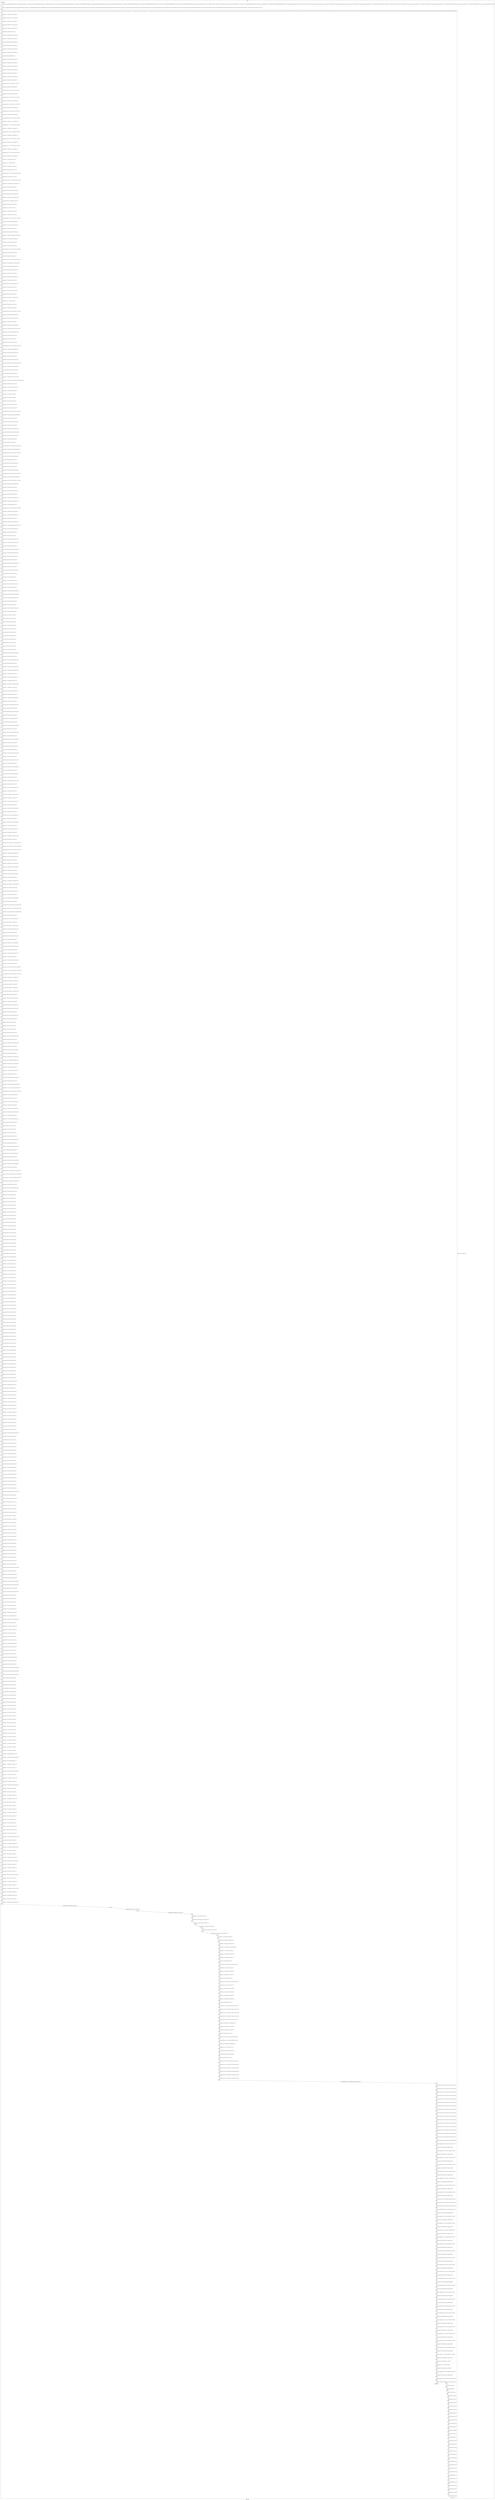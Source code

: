 digraph G {
label="Btor2XCFA";
subgraph cluster_0 {
label="main";
main_init[];
l1[];
l3[];
l4[];
l5[];
l6[];
l7[];
l8[];
l9[];
l10[];
l11[];
l12[];
l13[];
l14[];
l15[];
l16[];
l17[];
l18[];
l19[];
l20[];
l21[];
l22[];
l23[];
l24[];
l25[];
l26[];
l27[];
l28[];
l29[];
l30[];
l31[];
l32[];
l33[];
l34[];
l35[];
l36[];
l37[];
l38[];
l39[];
l40[];
l41[];
l42[];
l43[];
l44[];
l45[];
l46[];
l47[];
l48[];
l49[];
l50[];
l51[];
l52[];
l53[];
l54[];
l55[];
l56[];
l57[];
l58[];
l59[];
l60[];
l61[];
l62[];
l63[];
l64[];
l65[];
l66[];
l67[];
l68[];
l69[];
l70[];
l71[];
l72[];
l73[];
l74[];
l75[];
l76[];
l77[];
l78[];
l79[];
l80[];
l81[];
l82[];
l83[];
l84[];
l85[];
l86[];
l87[];
l88[];
l89[];
l90[];
l91[];
l92[];
l93[];
l94[];
l95[];
l96[];
l97[];
l98[];
l99[];
l100[];
l101[];
l102[];
l103[];
l104[];
l105[];
l106[];
l107[];
l108[];
l109[];
l110[];
l111[];
l112[];
l113[];
l114[];
l115[];
l116[];
l117[];
l118[];
l119[];
l120[];
l121[];
l122[];
l123[];
l124[];
l125[];
l126[];
l127[];
l128[];
l129[];
l130[];
l131[];
l132[];
l133[];
l134[];
l135[];
l136[];
l137[];
l138[];
l139[];
l140[];
l141[];
l142[];
l143[];
l144[];
l145[];
l146[];
l147[];
l148[];
l149[];
l150[];
l151[];
l152[];
l153[];
l154[];
l155[];
l156[];
l157[];
l158[];
l159[];
l160[];
l161[];
l162[];
l163[];
l164[];
l165[];
l166[];
l167[];
l168[];
l169[];
l170[];
l171[];
l172[];
l173[];
l174[];
l175[];
l176[];
l177[];
l178[];
l179[];
l180[];
l181[];
l182[];
l183[];
l184[];
l185[];
l186[];
l187[];
l188[];
l189[];
l190[];
l191[];
l192[];
l193[];
l194[];
l195[];
l196[];
l197[];
l198[];
l199[];
l200[];
l201[];
l202[];
l203[];
l204[];
l205[];
l206[];
l207[];
l208[];
l209[];
l210[];
l211[];
l212[];
l213[];
l214[];
l215[];
l216[];
l217[];
l218[];
l219[];
l220[];
l221[];
l222[];
l223[];
l224[];
l225[];
l226[];
l227[];
l228[];
l229[];
l230[];
l231[];
l232[];
l233[];
l234[];
l235[];
l236[];
l237[];
l238[];
l239[];
l240[];
l241[];
l242[];
l243[];
l244[];
l245[];
l246[];
l247[];
l248[];
l249[];
l250[];
l251[];
l252[];
l253[];
l254[];
l255[];
l256[];
l257[];
l258[];
l259[];
l260[];
l261[];
l262[];
l263[];
l264[];
l265[];
l266[];
l267[];
l268[];
l269[];
l270[];
l271[];
l272[];
l273[];
l274[];
l275[];
l276[];
l277[];
l278[];
l279[];
l280[];
l281[];
l282[];
l283[];
l284[];
l285[];
l286[];
l287[];
l288[];
l289[];
l290[];
l291[];
l292[];
l293[];
l294[];
l295[];
l296[];
l297[];
l298[];
l299[];
l300[];
l301[];
l302[];
l303[];
l304[];
l305[];
l306[];
l307[];
l308[];
l309[];
l310[];
l311[];
l312[];
l313[];
l314[];
l315[];
l316[];
l317[];
l318[];
l319[];
l320[];
l321[];
l322[];
l323[];
l324[];
l325[];
l326[];
l327[];
l328[];
l329[];
l330[];
l331[];
l332[];
l333[];
l334[];
l335[];
l336[];
l337[];
l338[];
l339[];
l340[];
l341[];
l342[];
l343[];
l344[];
l345[];
l346[];
l347[];
l348[];
l349[];
l350[];
l351[];
l352[];
l353[];
l354[];
l355[];
l356[];
l357[];
l358[];
l359[];
l360[];
l361[];
l362[];
l363[];
l364[];
l365[];
l366[];
l367[];
l368[];
l369[];
l370[];
l371[];
l372[];
l373[];
l374[];
l375[];
l376[];
l377[];
l378[];
l379[];
l380[];
l381[];
l382[];
l383[];
l384[];
l385[];
l386[];
l387[];
l388[];
l389[];
l390[];
l391[];
l392[];
l393[];
l394[];
l395[];
l396[];
l397[];
l398[];
l399[];
l400[];
l401[];
l402[];
l403[];
l404[];
l405[];
l406[];
l407[];
l408[];
l409[];
l410[];
l411[];
l412[];
l413[];
l414[];
l415[];
l416[];
l417[];
l418[];
l419[];
l420[];
l421[];
l422[];
l423[];
l424[];
l425[];
l426[];
l427[];
l428[];
l429[];
l430[];
l431[];
l432[];
l433[];
l434[];
l435[];
l436[];
l437[];
l438[];
l439[];
l440[];
l441[];
l442[];
l443[];
l444[];
l445[];
l446[];
l447[];
l448[];
l449[];
l450[];
l451[];
l452[];
l453[];
l454[];
l455[];
l456[];
l457[];
l458[];
l459[];
l460[];
l461[];
l462[];
l463[];
l464[];
l465[];
l466[];
l467[];
l468[];
l469[];
l470[];
l471[];
l472[];
l473[];
l474[];
l475[];
l476[];
l477[];
l478[];
l479[];
l480[];
l481[];
l482[];
l483[];
l484[];
l485[];
l486[];
l487[];
l488[];
l489[];
l490[];
l491[];
l492[];
l493[];
l494[];
l495[];
l496[];
l497[];
l498[];
l499[];
l500[];
l501[];
l502[];
l503[];
l504[];
l505[];
l506[];
l507[];
l508[];
l509[];
l510[];
l511[];
l512[];
l513[];
l514[];
l515[];
l516[];
l517[];
l518[];
l519[];
l520[];
l521[];
l522[];
l523[];
l524[];
l525[];
l526[];
l527[];
l528[];
l529[];
l530[];
l531[];
l532[];
l533[];
l534[];
l535[];
l536[];
l537[];
l538[];
l539[];
l540[];
l541[];
l542[];
l543[];
l544[];
l545[];
l546[];
l547[];
l548[];
l549[];
l550[];
l551[];
l552[];
l553[];
l554[];
l555[];
l556[];
l557[];
l558[];
l559[];
l560[];
l561[];
l562[];
l563[];
l564[];
l565[];
l566[];
l567[];
l568[];
l569[];
l570[];
l571[];
l572[];
l573[];
l574[];
l575[];
l576[];
l577[];
l578[];
l579[];
l580[];
l581[];
l582[];
l583[];
l584[];
l585[];
l586[];
l587[];
l588[];
l589[];
l590[];
l591[];
l592[];
l593[];
l594[];
l595[];
l596[];
l597[];
l598[];
l599[];
l600[];
l601[];
l602[];
l603[];
l604[];
l605[];
l606[];
l607[];
l608[];
l609[];
l610[];
l611[];
l612[];
l613[];
l614[];
l615[];
l616[];
l617[];
l618[];
l619[];
l620[];
l621[];
l622[];
l623[];
l624[];
l625[];
l626[];
l627[];
l628[];
l629[];
l630[];
l631[];
l632[];
l633[];
l634[];
l635[];
l636[];
l637[];
l638[];
l639[];
l640[];
l641[];
l642[];
l643[];
l644[];
l645[];
l646[];
l647[];
l648[];
l649[];
l650[];
l651[];
l652[];
l653[];
l654[];
l655[];
l656[];
l657[];
l658[];
l659[];
l660[];
l661[];
l662[];
l663[];
l664[];
l665[];
l666[];
l667[];
l668[];
l669[];
l670[];
l671[];
l672[];
l673[];
l674[];
l675[];
l676[];
l677[];
l678[];
l679[];
l680[];
l681[];
l682[];
l683[];
l684[];
l685[];
l686[];
l687[];
l688[];
l689[];
l690[];
main_error[];
l691[];
l692[];
l693[];
l694[];
l695[];
l696[];
l697[];
l698[];
l699[];
l700[];
l701[];
l702[];
l703[];
l704[];
l705[];
l706[];
l707[];
l708[];
l709[];
l710[];
l711[];
l712[];
l713[];
l714[];
l715[];
l716[];
l717[];
l718[];
l719[];
l720[];
l721[];
l722[];
l723[];
l724[];
main_init -> l1 [label="[(assign const_6 #b0000000000000000),(assign const_17 #b00000000),(assign const_30 #b0),(assign const_97 #b0000000000000000),(assign const_108 #b00000000),(assign const_187 #b1),(assign const_190 #b00000000000000000000000000000001),(assign const_191 #b0000000000000000),(assign const_193 #b00000000000000000000000000010000),(assign const_195 #b00000000000000000000000000001111),(assign const_198 #b00000000000000000000000000000111),(assign const_199 #b00000000000000000000000011100001),(assign const_211 #b00000000000000000000000000001010),(assign const_225 #b00000000000000000000000000000100),(assign const_433 #b00000001),(assign const_774 #b0000011011101011),(assign const_775 #b0000011001100100),(assign const_776 #b0000011000110111),(assign const_777 #b00000000000000000000000000111100),(assign const_803 #b0000000010011010),(assign const_804 #b00000000000000000000000010010110),(assign const_809 #b0000100011011101),(assign const_810 #b0000100101100100),(assign const_811 #b0000100100110111),(assign const_812 #b0000100011011010),(assign const_813 #b0000100101100001),(assign const_814 #b0000100100110100),(assign const_815 #b0000011010111110),(assign const_816 #b0000011010010001),(assign const_817 #b0000100011100011),(assign const_818 #b0000100101101010),(assign const_819 #b0000100100111101),(assign const_820 #b0000100011100000),(assign const_821 #b0000100101100111),(assign const_822 #b0000100100111010),(assign const_823 #b0000100011100110),(assign const_824 #b0000100101101101),(assign const_825 #b0000100101000000)] "];
l3 -> l4 [label="[(havoc input_123),(havoc input_125),(havoc input_127),(havoc input_129),(havoc input_131),(havoc input_133),(havoc input_135),(havoc input_137),(havoc input_139),(havoc input_141),(havoc input_143),(havoc input_145),(havoc input_147),(havoc input_149),(havoc input_151),(havoc input_153),(havoc input_155),(havoc input_157),(havoc input_159),(havoc input_161),(havoc input_163),(havoc input_165),(havoc input_167),(havoc input_169),(havoc input_171),(havoc input_173),(havoc input_175),(havoc input_177),(havoc input_179),(havoc input_181),(havoc input_183),(havoc input_185),(havoc input_189),(havoc input_205),(havoc input_210),(havoc input_219),(havoc input_224),(havoc input_235),(havoc input_240),(havoc input_243),(havoc input_252),(havoc input_257),(havoc input_264),(havoc input_270),(havoc input_276),(havoc input_287),(havoc input_292),(havoc input_301),(havoc input_311),(havoc input_314),(havoc input_319),(havoc input_324),(havoc input_329),(havoc input_334),(havoc input_339),(havoc input_344),(havoc input_349),(havoc input_353),(havoc input_369),(havoc input_375),(havoc input_380),(havoc input_385),(havoc input_390),(havoc input_395),(havoc input_400),(havoc input_405),(havoc input_410),(havoc input_415),(havoc input_420),(havoc input_425),(havoc input_430),(havoc input_440),(havoc input_446),(havoc input_452),(havoc input_461),(havoc input_467),(havoc input_473),(havoc input_482),(havoc input_488),(havoc input_494),(havoc input_501),(havoc input_506),(havoc input_513),(havoc input_523),(havoc input_529),(havoc input_536),(havoc input_541)] "];
l4 -> l5 [label="[(assign binary_77 (bvand state_31 (bvnot state_33)))] "];
l5 -> l6 [label="[(assign binary_78 (bvand binary_77 (bvnot state_35)))] "];
l6 -> l7 [label="[(assign binary_79 (bvand binary_78 (bvnot state_37)))] "];
l7 -> l8 [label="[(assign binary_80 (bvand binary_79 (bvnot state_39)))] "];
l8 -> l9 [label="[(assign binary_81 (bvand binary_80 (bvnot state_41)))] "];
l9 -> l10 [label="[(assign binary_82 (bvand binary_81 state_43))] "];
l10 -> l11 [label="[(assign binary_83 (bvand binary_82 (bvnot state_45)))] "];
l11 -> l12 [label="[(assign binary_84 (bvand binary_83 (bvnot state_47)))] "];
l12 -> l13 [label="[(assign binary_85 (bvand binary_84 (bvnot state_49)))] "];
l13 -> l14 [label="[(assign binary_86 (bvand binary_85 (bvnot state_51)))] "];
l14 -> l15 [label="[(assign binary_87 (bvand binary_86 (bvnot state_53)))] "];
l15 -> l16 [label="[(assign binary_88 (bvand binary_87 (bvnot state_55)))] "];
l16 -> l17 [label="[(assign binary_89 (bvand binary_88 state_57))] "];
l17 -> l18 [label="[(assign binary_90 (bvand binary_89 (bvnot state_59)))] "];
l18 -> l19 [label="[(assign binary_91 (bvand binary_90 (bvnot state_61)))] "];
l19 -> l20 [label="[(assign binary_92 (bvand binary_91 (bvnot state_63)))] "];
l20 -> l21 [label="[(assign binary_93 (bvand binary_92 (bvnot state_65)))] "];
l21 -> l22 [label="[(assign binary_94 (bvand binary_93 (bvnot state_67)))] "];
l22 -> l23 [label="[(assign binary_95 (bvand binary_94 (bvnot state_69)))] "];
l23 -> l24 [label="[(assign binary_96 (bvand binary_95 (bvnot state_71)))] "];
l24 -> l25 [label="[(assign comparison_98 (ite (= const_97 state_7) #b1 #b0))] "];
l25 -> l26 [label="[(assign binary_99 (bvand binary_96 comparison_98))] "];
l26 -> l27 [label="[(assign comparison_100 (ite (= const_97 state_9) #b1 #b0))] "];
l27 -> l28 [label="[(assign binary_101 (bvand binary_99 comparison_100))] "];
l28 -> l29 [label="[(assign comparison_102 (ite (= const_97 state_11) #b1 #b0))] "];
l29 -> l30 [label="[(assign binary_103 (bvand binary_101 comparison_102))] "];
l30 -> l31 [label="[(assign comparison_104 (ite (= const_97 state_13) #b1 #b0))] "];
l31 -> l32 [label="[(assign binary_105 (bvand binary_103 comparison_104))] "];
l32 -> l33 [label="[(assign comparison_106 (ite (= const_97 state_15) #b1 #b0))] "];
l33 -> l34 [label="[(assign binary_107 (bvand binary_105 comparison_106))] "];
l34 -> l35 [label="[(assign comparison_109 (ite (= const_108 state_18) #b1 #b0))] "];
l35 -> l36 [label="[(assign binary_110 (bvand binary_107 comparison_109))] "];
l36 -> l37 [label="[(assign comparison_111 (ite (= const_108 state_20) #b1 #b0))] "];
l37 -> l38 [label="[(assign binary_112 (bvand binary_110 comparison_111))] "];
l38 -> l39 [label="[(assign comparison_113 (ite (= const_108 state_22) #b1 #b0))] "];
l39 -> l40 [label="[(assign binary_114 (bvand binary_112 comparison_113))] "];
l40 -> l41 [label="[(assign comparison_115 (ite (= const_108 state_24) #b1 #b0))] "];
l41 -> l42 [label="[(assign binary_116 (bvand binary_114 comparison_115))] "];
l42 -> l43 [label="[(assign comparison_117 (ite (= const_108 state_26) #b1 #b0))] "];
l43 -> l44 [label="[(assign binary_118 (bvand binary_116 comparison_117))] "];
l44 -> l45 [label="[(assign comparison_119 (ite (= const_97 state_28) #b1 #b0))] "];
l45 -> l46 [label="[(assign binary_120 (bvand binary_118 comparison_119))] "];
l46 -> l47 [label="[(assign binary_121 (bvand state_75 binary_120))] "];
l47 -> l48 [label="[(assign binary_192 (++ input_123 const_191))] "];
l48 -> l49 [label="[(assign binary_194 (bvashr binary_192 const_193))] "];
l49 -> l50 [label="[(assign binary_196 (bvsrem binary_194 const_195))] "];
l50 -> l51 [label="[(assign comparison_197 (ite (= const_190 binary_196) #b1 #b0))] "];
l51 -> l52 [label="[(assign binary_200 (bvsdiv binary_194 const_199))] "];
l52 -> l53 [label="[(assign comparison_201 (ite (= const_198 binary_200) #b1 #b0))] "];
l53 -> l54 [label="[(assign binary_202 (bvand comparison_197 comparison_201))] "];
l54 -> l55 [label="[(assign binary_203 (bvand input_149 binary_202))] "];
l55 -> l56 [label="[(assign binary_204 (bvor (bvnot input_189) binary_203))] "];
l56 -> l57 [label="[(assign binary_206 (bvand input_149 (bvnot input_189)))] "];
l57 -> l58 [label="[(assign binary_207 (bvand (bvnot binary_202) binary_206))] "];
l58 -> l59 [label="[(assign binary_208 (bvor (bvnot input_205) binary_207))] "];
l59 -> l60 [label="[(assign binary_209 (bvand binary_204 binary_208))] "];
l60 -> l61 [label="[(assign binary_212 (++ input_127 const_191))] "];
l61 -> l62 [label="[(assign binary_213 (bvashr binary_212 const_193))] "];
l62 -> l63 [label="[(assign binary_214 (bvsdiv binary_213 const_199))] "];
l63 -> l64 [label="[(assign comparison_215 (ite (= const_211 binary_214) #b1 #b0))] "];
l64 -> l65 [label="[(assign binary_216 (bvand input_159 comparison_215))] "];
l65 -> l66 [label="[(assign binary_217 (bvor (bvnot input_210) binary_216))] "];
l66 -> l67 [label="[(assign binary_218 (bvand binary_209 binary_217))] "];
l67 -> l68 [label="[(assign binary_220 (bvand input_159 (bvnot input_210)))] "];
l68 -> l69 [label="[(assign binary_221 (bvand (bvnot comparison_215) binary_220))] "];
l69 -> l70 [label="[(assign binary_222 (bvor (bvnot input_219) binary_221))] "];
l70 -> l71 [label="[(assign binary_223 (bvand binary_218 binary_222))] "];
l71 -> l72 [label="[(assign binary_226 (bvsrem binary_213 const_195))] "];
l72 -> l73 [label="[(assign comparison_227 (ite (= const_225 binary_226) #b1 #b0))] "];
l73 -> l74 [label="[(assign binary_228 (bvsrem binary_213 const_199))] "];
l74 -> l75 [label="[(assign binary_229 (bvsdiv binary_228 const_195))] "];
l75 -> l76 [label="[(assign comparison_230 (ite (= const_211 binary_229) #b1 #b0))] "];
l76 -> l77 [label="[(assign binary_231 (bvand comparison_227 comparison_230))] "];
l77 -> l78 [label="[(assign binary_232 (bvand input_165 (bvnot binary_231)))] "];
l78 -> l79 [label="[(assign binary_233 (bvor (bvnot input_224) binary_232))] "];
l79 -> l80 [label="[(assign binary_234 (bvand binary_223 binary_233))] "];
l80 -> l81 [label="[(assign binary_236 (bvand input_165 (bvnot input_224)))] "];
l81 -> l82 [label="[(assign binary_237 (bvand binary_231 binary_236))] "];
l82 -> l83 [label="[(assign binary_238 (bvor (bvnot input_235) binary_237))] "];
l83 -> l84 [label="[(assign binary_239 (bvand binary_234 binary_238))] "];
l84 -> l85 [label="[(assign binary_241 (bvor input_173 (bvnot input_240)))] "];
l85 -> l86 [label="[(assign binary_242 (bvand binary_239 binary_241))] "];
l86 -> l87 [label="[(assign binary_244 (bvand input_173 (bvnot input_240)))] "];
l87 -> l88 [label="[(assign binary_245 (++ input_143 const_191))] "];
l88 -> l89 [label="[(assign binary_246 (bvashr binary_245 const_193))] "];
l89 -> l90 [label="[(assign binary_247 (bvsdiv binary_246 const_199))] "];
l90 -> l91 [label="[(assign comparison_248 (ite (= const_190 binary_247) #b1 #b0))] "];
l91 -> l92 [label="[(assign binary_249 (bvand binary_244 comparison_248))] "];
l92 -> l93 [label="[(assign binary_250 (bvor (bvnot input_243) binary_249))] "];
l93 -> l94 [label="[(assign binary_251 (bvand binary_242 binary_250))] "];
l94 -> l95 [label="[(assign binary_253 (bvand binary_244 (bvnot input_243)))] "];
l95 -> l96 [label="[(assign binary_254 (bvand (bvnot comparison_248) binary_253))] "];
l96 -> l97 [label="[(assign binary_255 (bvor (bvnot input_252) binary_254))] "];
l97 -> l98 [label="[(assign binary_256 (bvand binary_251 binary_255))] "];
l98 -> l99 [label="[(assign binary_258 (bvor input_175 input_243))] "];
l99 -> l100 [label="[(assign binary_259 (bvsrem binary_246 const_195))] "];
l100 -> l101 [label="[(assign comparison_260 (ite (= const_190 binary_259) #b1 #b0))] "];
l101 -> l102 [label="[(assign binary_261 (bvand binary_258 comparison_260))] "];
l102 -> l103 [label="[(assign binary_262 (bvor (bvnot input_257) binary_261))] "];
l103 -> l104 [label="[(assign binary_263 (bvand binary_256 binary_262))] "];
l104 -> l105 [label="[(assign binary_265 (bvand binary_258 (bvnot input_257)))] "];
l105 -> l106 [label="[(assign comparison_266 (ite (= const_225 binary_259) #b1 #b0))] "];
l106 -> l107 [label="[(assign binary_267 (bvand binary_265 comparison_266))] "];
l107 -> l108 [label="[(assign binary_268 (bvor (bvnot input_264) binary_267))] "];
l108 -> l109 [label="[(assign binary_269 (bvand binary_263 binary_268))] "];
l109 -> l110 [label="[(assign binary_271 (bvand binary_265 (bvnot input_264)))] "];
l110 -> l111 [label="[(assign binary_272 (bvand (bvnot comparison_260) (bvnot comparison_266)))] "];
l111 -> l112 [label="[(assign binary_273 (bvand binary_271 binary_272))] "];
l112 -> l113 [label="[(assign binary_274 (bvor (bvnot input_270) binary_273))] "];
l113 -> l114 [label="[(assign binary_275 (bvand binary_269 binary_274))] "];
l114 -> l115 [label="[(assign binary_277 (bvor input_177 input_257))] "];
l115 -> l116 [label="[(assign binary_278 (bvor binary_277 input_264))] "];
l116 -> l117 [label="[(assign binary_279 (bvor binary_278 input_270))] "];
l117 -> l118 [label="[(assign binary_280 (bvsrem binary_246 const_199))] "];
l118 -> l119 [label="[(assign binary_281 (bvsdiv binary_280 const_195))] "];
l119 -> l120 [label="[(assign comparison_282 (ite (= const_211 binary_281) #b1 #b0))] "];
l120 -> l121 [label="[(assign binary_283 (bvand comparison_266 comparison_282))] "];
l121 -> l122 [label="[(assign binary_284 (bvand binary_279 binary_283))] "];
l122 -> l123 [label="[(assign binary_285 (bvor (bvnot input_276) binary_284))] "];
l123 -> l124 [label="[(assign binary_286 (bvand binary_275 binary_285))] "];
l124 -> l125 [label="[(assign binary_288 (bvand binary_279 (bvnot input_276)))] "];
l125 -> l126 [label="[(assign binary_289 (bvand (bvnot binary_283) binary_288))] "];
l126 -> l127 [label="[(assign binary_290 (bvor (bvnot input_287) binary_289))] "];
l127 -> l128 [label="[(assign binary_291 (bvand binary_286 binary_290))] "];
l128 -> l129 [label="[(assign binary_293 (bvor input_179 input_252))] "];
l129 -> l130 [label="[(assign comparison_294 (ite (= const_198 binary_281) #b1 #b0))] "];
l130 -> l131 [label="[(assign binary_295 (bvand comparison_260 comparison_294))] "];
l131 -> l132 [label="[(assign comparison_296 (ite (= const_211 binary_247) #b1 #b0))] "];
l132 -> l133 [label="[(assign binary_297 (bvand binary_295 comparison_296))] "];
l133 -> l134 [label="[(assign binary_298 (bvand binary_293 binary_297))] "];
l134 -> l135 [label="[(assign binary_299 (bvor (bvnot input_292) binary_298))] "];
l135 -> l136 [label="[(assign binary_300 (bvand binary_291 binary_299))] "];
l136 -> l137 [label="[(assign binary_302 (bvand binary_293 (bvnot input_292)))] "];
l137 -> l138 [label="[(assign comparison_303 (ite (= const_225 binary_281) #b1 #b0))] "];
l138 -> l139 [label="[(assign binary_304 (bvand comparison_260 comparison_303))] "];
l139 -> l140 [label="[(assign comparison_305 (ite (= const_198 binary_247) #b1 #b0))] "];
l140 -> l141 [label="[(assign binary_306 (bvand binary_304 comparison_305))] "];
l141 -> l142 [label="[(assign binary_307 (bvand binary_302 binary_306))] "];
l142 -> l143 [label="[(assign binary_308 (bvor (bvnot input_301) binary_307))] "];
l143 -> l144 [label="[(assign binary_309 (bvand binary_300 binary_308))] "];
l144 -> l145 [label="[(assign binary_310 (bvand binary_302 (bvnot input_301)))] "];
l145 -> l146 [label="[(assign binary_312 (bvor binary_310 (bvnot input_311)))] "];
l146 -> l147 [label="[(assign binary_313 (bvand binary_309 binary_312))] "];
l147 -> l148 [label="[(assign comparison_315 (ite (= const_190 binary_281) #b1 #b0))] "];
l148 -> l149 [label="[(assign binary_316 (bvand input_181 comparison_315))] "];
l149 -> l150 [label="[(assign binary_317 (bvor (bvnot input_314) binary_316))] "];
l150 -> l151 [label="[(assign binary_318 (bvand binary_313 binary_317))] "];
l151 -> l152 [label="[(assign binary_320 (bvand input_181 (bvnot input_314)))] "];
l152 -> l153 [label="[(assign binary_321 (bvand (bvnot comparison_315) binary_320))] "];
l153 -> l154 [label="[(assign binary_322 (bvor (bvnot input_319) binary_321))] "];
l154 -> l155 [label="[(assign binary_323 (bvand binary_318 binary_322))] "];
l155 -> l156 [label="[(assign binary_325 (bvor input_183 input_314))] "];
l156 -> l157 [label="[(assign binary_326 (bvand comparison_260 binary_325))] "];
l157 -> l158 [label="[(assign binary_327 (bvor (bvnot input_324) binary_326))] "];
l158 -> l159 [label="[(assign binary_328 (bvand binary_323 binary_327))] "];
l159 -> l160 [label="[(assign binary_330 (bvand binary_325 (bvnot input_324)))] "];
l160 -> l161 [label="[(assign binary_331 (bvand comparison_266 binary_330))] "];
l161 -> l162 [label="[(assign binary_332 (bvor (bvnot input_329) binary_331))] "];
l162 -> l163 [label="[(assign binary_333 (bvand binary_328 binary_332))] "];
l163 -> l164 [label="[(assign binary_335 (bvand binary_330 (bvnot input_329)))] "];
l164 -> l165 [label="[(assign binary_336 (bvand binary_272 binary_335))] "];
l165 -> l166 [label="[(assign binary_337 (bvor (bvnot input_334) binary_336))] "];
l166 -> l167 [label="[(assign binary_338 (bvand binary_333 binary_337))] "];
l167 -> l168 [label="[(assign binary_340 (bvor input_185 input_319))] "];
l168 -> l169 [label="[(assign binary_341 (bvand binary_283 binary_340))] "];
l169 -> l170 [label="[(assign binary_342 (bvor (bvnot input_339) binary_341))] "];
l170 -> l171 [label="[(assign binary_343 (bvand binary_338 binary_342))] "];
l171 -> l172 [label="[(assign binary_345 (bvand binary_340 (bvnot input_339)))] "];
l172 -> l173 [label="[(assign binary_346 (bvand (bvnot binary_283) binary_345))] "];
l173 -> l174 [label="[(assign binary_347 (bvor (bvnot input_344) binary_346))] "];
l174 -> l175 [label="[(assign binary_348 (bvand binary_343 binary_347))] "];
l175 -> l176 [label="[(assign binary_350 (bvand input_145 input_157))] "];
l176 -> l177 [label="[(assign binary_351 (bvor (bvnot input_349) binary_350))] "];
l177 -> l178 [label="[(assign binary_352 (bvand binary_348 binary_351))] "];
l178 -> l179 [label="[(assign binary_354 (bvor input_171 input_240))] "];
l179 -> l180 [label="[(assign binary_355 (bvor binary_354 input_276))] "];
l180 -> l181 [label="[(assign binary_356 (bvor binary_355 input_287))] "];
l181 -> l182 [label="[(assign binary_357 (bvor binary_356 input_292))] "];
l182 -> l183 [label="[(assign binary_358 (bvor binary_357 input_301))] "];
l183 -> l184 [label="[(assign binary_359 (bvor binary_358 input_311))] "];
l184 -> l185 [label="[(assign binary_360 (bvor binary_359 input_324))] "];
l185 -> l186 [label="[(assign binary_361 (bvor binary_360 input_329))] "];
l186 -> l187 [label="[(assign binary_362 (bvor binary_361 input_334))] "];
l187 -> l188 [label="[(assign binary_363 (bvor binary_362 input_339))] "];
l188 -> l189 [label="[(assign binary_364 (bvor binary_363 input_344))] "];
l189 -> l190 [label="[(assign binary_365 (bvand input_145 (bvnot input_349)))] "];
l190 -> l191 [label="[(assign binary_366 (bvand binary_364 binary_365))] "];
l191 -> l192 [label="[(assign binary_367 (bvor (bvnot input_353) binary_366))] "];
l192 -> l193 [label="[(assign binary_368 (bvand binary_352 binary_367))] "];
l193 -> l194 [label="[(assign binary_370 (bvand input_157 (bvnot input_349)))] "];
l194 -> l195 [label="[(assign binary_371 (bvand binary_364 (bvnot input_353)))] "];
l195 -> l196 [label="[(assign binary_372 (bvand binary_370 binary_371))] "];
l196 -> l197 [label="[(assign binary_373 (bvor (bvnot input_369) binary_372))] "];
l197 -> l198 [label="[(assign binary_374 (bvand binary_368 binary_373))] "];
l198 -> l199 [label="[(assign binary_376 (bvand binary_370 (bvnot input_369)))] "];
l199 -> l200 [label="[(assign binary_377 (bvand binary_371 binary_376))] "];
l200 -> l201 [label="[(assign binary_378 (bvor (bvnot input_375) binary_377))] "];
l201 -> l202 [label="[(assign binary_379 (bvand binary_374 binary_378))] "];
l202 -> l203 [label="[(assign binary_381 (bvand binary_376 (bvnot input_375)))] "];
l203 -> l204 [label="[(assign binary_382 (bvand binary_371 binary_381))] "];
l204 -> l205 [label="[(assign binary_383 (bvor (bvnot input_380) binary_382))] "];
l205 -> l206 [label="[(assign binary_384 (bvand binary_379 binary_383))] "];
l206 -> l207 [label="[(assign binary_386 (bvand binary_381 (bvnot input_380)))] "];
l207 -> l208 [label="[(assign binary_387 (bvand binary_371 binary_386))] "];
l208 -> l209 [label="[(assign binary_388 (bvor (bvnot input_385) binary_387))] "];
l209 -> l210 [label="[(assign binary_389 (bvand binary_384 binary_388))] "];
l210 -> l211 [label="[(assign binary_391 (bvand binary_386 (bvnot input_385)))] "];
l211 -> l212 [label="[(assign binary_392 (bvand binary_371 binary_391))] "];
l212 -> l213 [label="[(assign binary_393 (bvor (bvnot input_390) binary_392))] "];
l213 -> l214 [label="[(assign binary_394 (bvand binary_389 binary_393))] "];
l214 -> l215 [label="[(assign binary_396 (bvand binary_391 (bvnot input_390)))] "];
l215 -> l216 [label="[(assign binary_397 (bvand binary_371 binary_396))] "];
l216 -> l217 [label="[(assign binary_398 (bvor (bvnot input_395) binary_397))] "];
l217 -> l218 [label="[(assign binary_399 (bvand binary_394 binary_398))] "];
l218 -> l219 [label="[(assign binary_401 (bvand binary_396 (bvnot input_395)))] "];
l219 -> l220 [label="[(assign binary_402 (bvand binary_371 binary_401))] "];
l220 -> l221 [label="[(assign binary_403 (bvor (bvnot input_400) binary_402))] "];
l221 -> l222 [label="[(assign binary_404 (bvand binary_399 binary_403))] "];
l222 -> l223 [label="[(assign binary_406 (bvand binary_401 (bvnot input_400)))] "];
l223 -> l224 [label="[(assign binary_407 (bvand binary_371 binary_406))] "];
l224 -> l225 [label="[(assign binary_408 (bvor (bvnot input_405) binary_407))] "];
l225 -> l226 [label="[(assign binary_409 (bvand binary_404 binary_408))] "];
l226 -> l227 [label="[(assign binary_411 (bvand binary_406 (bvnot input_405)))] "];
l227 -> l228 [label="[(assign binary_412 (bvand binary_371 binary_411))] "];
l228 -> l229 [label="[(assign binary_413 (bvor (bvnot input_410) binary_412))] "];
l229 -> l230 [label="[(assign binary_414 (bvand binary_409 binary_413))] "];
l230 -> l231 [label="[(assign binary_416 (bvand binary_411 (bvnot input_410)))] "];
l231 -> l232 [label="[(assign binary_417 (bvand binary_371 binary_416))] "];
l232 -> l233 [label="[(assign binary_418 (bvor (bvnot input_415) binary_417))] "];
l233 -> l234 [label="[(assign binary_419 (bvand binary_414 binary_418))] "];
l234 -> l235 [label="[(assign binary_421 (bvand binary_416 (bvnot input_415)))] "];
l235 -> l236 [label="[(assign binary_422 (bvand binary_371 binary_421))] "];
l236 -> l237 [label="[(assign binary_423 (bvor (bvnot input_420) binary_422))] "];
l237 -> l238 [label="[(assign binary_424 (bvand binary_419 binary_423))] "];
l238 -> l239 [label="[(assign binary_426 (bvand binary_421 (bvnot input_420)))] "];
l239 -> l240 [label="[(assign binary_427 (bvand binary_371 binary_426))] "];
l240 -> l241 [label="[(assign binary_428 (bvor (bvnot input_425) binary_427))] "];
l241 -> l242 [label="[(assign binary_429 (bvand binary_424 binary_428))] "];
l242 -> l243 [label="[(assign binary_431 (bvand binary_426 (bvnot input_425)))] "];
l243 -> l244 [label="[(assign binary_432 (bvand binary_371 binary_431))] "];
l244 -> l245 [label="[(assign ternary_434 (ite (= input_257 #b1) const_433 input_133))] "];
l245 -> l246 [label="[(assign ternary_435 (ite (= input_324 #b1) const_433 ternary_434))] "];
l246 -> l247 [label="[(assign comparison_436 (ite (= const_433 ternary_435) #b1 #b0))] "];
l247 -> l248 [label="[(assign binary_437 (bvand binary_432 comparison_436))] "];
l248 -> l249 [label="[(assign binary_438 (bvor (bvnot input_430) binary_437))] "];
l249 -> l250 [label="[(assign binary_439 (bvand binary_429 binary_438))] "];
l250 -> l251 [label="[(assign binary_441 (bvand binary_371 comparison_436))] "];
l251 -> l252 [label="[(assign binary_442 (bvand binary_431 (bvnot input_430)))] "];
l252 -> l253 [label="[(assign binary_443 (bvand binary_441 binary_442))] "];
l253 -> l254 [label="[(assign binary_444 (bvor (bvnot input_440) binary_443))] "];
l254 -> l255 [label="[(assign binary_445 (bvand binary_439 binary_444))] "];
l255 -> l256 [label="[(assign binary_447 (bvand binary_371 comparison_436))] "];
l256 -> l257 [label="[(assign binary_448 (bvand binary_442 (bvnot input_440)))] "];
l257 -> l258 [label="[(assign binary_449 (bvand binary_447 binary_448))] "];
l258 -> l259 [label="[(assign binary_450 (bvor (bvnot input_446) binary_449))] "];
l259 -> l260 [label="[(assign binary_451 (bvand binary_445 binary_450))] "];
l260 -> l261 [label="[(assign binary_453 (bvand binary_448 (bvnot input_446)))] "];
l261 -> l262 [label="[(assign binary_454 (bvand binary_371 binary_453))] "];
l262 -> l263 [label="[(assign ternary_455 (ite (= input_292 #b1) const_433 input_139))] "];
l263 -> l264 [label="[(assign comparison_456 (ite (= const_108 ternary_455) #b1 #b0))] "];
l264 -> l265 [label="[(assign binary_457 (bvor comparison_436 (bvnot comparison_456)))] "];
l265 -> l266 [label="[(assign binary_458 (bvand binary_454 binary_457))] "];
l266 -> l267 [label="[(assign binary_459 (bvor (bvnot input_452) binary_458))] "];
l267 -> l268 [label="[(assign binary_460 (bvand binary_451 binary_459))] "];
l268 -> l269 [label="[(assign binary_462 (bvand binary_371 comparison_436))] "];
l269 -> l270 [label="[(assign binary_463 (bvand binary_453 (bvnot input_452)))] "];
l270 -> l271 [label="[(assign binary_464 (bvand binary_462 binary_463))] "];
l271 -> l272 [label="[(assign binary_465 (bvor (bvnot input_461) binary_464))] "];
l272 -> l273 [label="[(assign binary_466 (bvand binary_460 binary_465))] "];
l273 -> l274 [label="[(assign binary_468 (bvand binary_371 comparison_436))] "];
l274 -> l275 [label="[(assign binary_469 (bvand binary_463 (bvnot input_461)))] "];
l275 -> l276 [label="[(assign binary_470 (bvand binary_468 binary_469))] "];
l276 -> l277 [label="[(assign binary_471 (bvor (bvnot input_467) binary_470))] "];
l277 -> l278 [label="[(assign binary_472 (bvand binary_466 binary_471))] "];
l278 -> l279 [label="[(assign binary_474 (bvand binary_469 (bvnot input_467)))] "];
l279 -> l280 [label="[(assign binary_475 (bvand binary_371 binary_474))] "];
l280 -> l281 [label="[(assign ternary_476 (ite (= input_264 #b1) const_433 input_135))] "];
l281 -> l282 [label="[(assign ternary_477 (ite (= input_329 #b1) const_433 ternary_476))] "];
l282 -> l283 [label="[(assign comparison_478 (ite (= const_433 ternary_477) #b1 #b0))] "];
l283 -> l284 [label="[(assign binary_479 (bvand binary_475 comparison_478))] "];
l284 -> l285 [label="[(assign binary_480 (bvor (bvnot input_473) binary_479))] "];
l285 -> l286 [label="[(assign binary_481 (bvand binary_472 binary_480))] "];
l286 -> l287 [label="[(assign binary_483 (bvand binary_371 comparison_478))] "];
l287 -> l288 [label="[(assign binary_484 (bvand binary_474 (bvnot input_473)))] "];
l288 -> l289 [label="[(assign binary_485 (bvand binary_483 binary_484))] "];
l289 -> l290 [label="[(assign binary_486 (bvor (bvnot input_482) binary_485))] "];
l290 -> l291 [label="[(assign binary_487 (bvand binary_481 binary_486))] "];
l291 -> l292 [label="[(assign binary_489 (bvand binary_371 comparison_478))] "];
l292 -> l293 [label="[(assign binary_490 (bvand binary_484 (bvnot input_482)))] "];
l293 -> l294 [label="[(assign binary_491 (bvand binary_489 binary_490))] "];
l294 -> l295 [label="[(assign binary_492 (bvor (bvnot input_488) binary_491))] "];
l295 -> l296 [label="[(assign binary_493 (bvand binary_487 binary_492))] "];
l296 -> l297 [label="[(assign binary_495 (bvor input_161 input_210))] "];
l297 -> l298 [label="[(assign binary_496 (bvor input_147 input_349))] "];
l298 -> l299 [label="[(assign binary_497 (bvor binary_496 input_353))] "];
l299 -> l300 [label="[(assign binary_498 (bvand binary_495 binary_497))] "];
l300 -> l301 [label="[(assign binary_499 (bvor (bvnot input_494) binary_498))] "];
l301 -> l302 [label="[(assign binary_500 (bvand binary_493 binary_499))] "];
l302 -> l303 [label="[(assign binary_502 (bvand binary_495 (bvnot input_494)))] "];
l303 -> l304 [label="[(assign binary_503 (bvand binary_371 binary_502))] "];
l304 -> l305 [label="[(assign binary_504 (bvor (bvnot input_501) binary_503))] "];
l305 -> l306 [label="[(assign binary_505 (bvand binary_500 binary_504))] "];
l306 -> l307 [label="[(assign binary_507 (bvand binary_497 (bvnot input_494)))] "];
l307 -> l308 [label="[(assign binary_508 (bvand comparison_436 binary_507))] "];
l308 -> l309 [label="[(assign binary_509 (bvand binary_371 (bvnot input_501)))] "];
l309 -> l310 [label="[(assign binary_510 (bvand binary_508 binary_509))] "];
l310 -> l311 [label="[(assign binary_511 (bvor (bvnot input_506) binary_510))] "];
l311 -> l312 [label="[(assign binary_512 (bvand binary_505 binary_511))] "];
l312 -> l313 [label="[(assign binary_514 (bvand binary_507 (bvnot input_506)))] "];
l313 -> l314 [label="[(assign binary_515 (bvand binary_509 binary_514))] "];
l314 -> l315 [label="[(assign binary_516 (bvand comparison_436 comparison_478))] "];
l315 -> l316 [label="[(assign ternary_517 (ite (= input_301 #b1) const_433 input_137))] "];
l316 -> l317 [label="[(assign comparison_518 (ite (= const_433 ternary_517) #b1 #b0))] "];
l317 -> l318 [label="[(assign binary_519 (bvor binary_516 comparison_518))] "];
l318 -> l319 [label="[(assign binary_520 (bvand binary_515 binary_519))] "];
l319 -> l320 [label="[(assign binary_521 (bvor (bvnot input_513) binary_520))] "];
l320 -> l321 [label="[(assign binary_522 (bvand binary_512 binary_521))] "];
l321 -> l322 [label="[(assign binary_524 (bvand comparison_436 binary_509))] "];
l322 -> l323 [label="[(assign binary_525 (bvand binary_514 (bvnot input_513)))] "];
l323 -> l324 [label="[(assign binary_526 (bvand binary_524 binary_525))] "];
l324 -> l325 [label="[(assign binary_527 (bvor (bvnot input_523) binary_526))] "];
l325 -> l326 [label="[(assign binary_528 (bvand binary_522 binary_527))] "];
l326 -> l327 [label="[(assign binary_530 (bvor input_151 input_189))] "];
l327 -> l328 [label="[(assign binary_531 (bvor input_163 input_494))] "];
l328 -> l329 [label="[(assign binary_532 (bvor binary_531 input_501))] "];
l329 -> l330 [label="[(assign binary_533 (bvand binary_530 binary_532))] "];
l330 -> l331 [label="[(assign binary_534 (bvor (bvnot input_529) binary_533))] "];
l331 -> l332 [label="[(assign binary_535 (bvand binary_528 binary_534))] "];
l332 -> l333 [label="[(assign binary_537 (bvand binary_530 (bvnot input_529)))] "];
l333 -> l334 [label="[(assign binary_538 (bvand binary_509 binary_537))] "];
l334 -> l335 [label="[(assign binary_539 (bvor (bvnot input_536) binary_538))] "];
l335 -> l336 [label="[(assign binary_540 (bvand binary_535 binary_539))] "];
l336 -> l337 [label="[(assign binary_542 (bvand binary_532 (bvnot input_529)))] "];
l337 -> l338 [label="[(assign binary_543 (bvand binary_509 (bvnot input_536)))] "];
l338 -> l339 [label="[(assign binary_544 (bvand binary_542 binary_543))] "];
l339 -> l340 [label="[(assign ternary_545 (ite (= input_276 #b1) const_433 input_141))] "];
l340 -> l341 [label="[(assign ternary_546 (ite (= input_339 #b1) const_433 ternary_545))] "];
l341 -> l342 [label="[(assign comparison_547 (ite (= const_433 ternary_546) #b1 #b0))] "];
l342 -> l343 [label="[(assign binary_548 (bvor comparison_478 comparison_547))] "];
l343 -> l344 [label="[(assign binary_549 (bvand binary_544 binary_548))] "];
l344 -> l345 [label="[(assign binary_550 (bvor (bvnot input_541) binary_549))] "];
l345 -> l346 [label="[(assign binary_551 (bvand binary_540 binary_550))] "];
l346 -> l347 [label="[(assign binary_552 (bvor input_189 input_205))] "];
l347 -> l348 [label="[(assign binary_553 (bvor input_210 binary_552))] "];
l348 -> l349 [label="[(assign binary_554 (bvor input_219 binary_553))] "];
l349 -> l350 [label="[(assign binary_555 (bvor input_224 binary_554))] "];
l350 -> l351 [label="[(assign binary_556 (bvor input_235 binary_555))] "];
l351 -> l352 [label="[(assign binary_557 (bvor input_240 binary_556))] "];
l352 -> l353 [label="[(assign binary_558 (bvor input_243 binary_557))] "];
l353 -> l354 [label="[(assign binary_559 (bvor input_252 binary_558))] "];
l354 -> l355 [label="[(assign binary_560 (bvor input_257 binary_559))] "];
l355 -> l356 [label="[(assign binary_561 (bvor input_264 binary_560))] "];
l356 -> l357 [label="[(assign binary_562 (bvor input_270 binary_561))] "];
l357 -> l358 [label="[(assign binary_563 (bvor input_276 binary_562))] "];
l358 -> l359 [label="[(assign binary_564 (bvor input_287 binary_563))] "];
l359 -> l360 [label="[(assign binary_565 (bvor input_292 binary_564))] "];
l360 -> l361 [label="[(assign binary_566 (bvor input_301 binary_565))] "];
l361 -> l362 [label="[(assign binary_567 (bvor input_311 binary_566))] "];
l362 -> l363 [label="[(assign binary_568 (bvor input_314 binary_567))] "];
l363 -> l364 [label="[(assign binary_569 (bvor input_319 binary_568))] "];
l364 -> l365 [label="[(assign binary_570 (bvor input_324 binary_569))] "];
l365 -> l366 [label="[(assign binary_571 (bvor input_329 binary_570))] "];
l366 -> l367 [label="[(assign binary_572 (bvor input_334 binary_571))] "];
l367 -> l368 [label="[(assign binary_573 (bvor input_339 binary_572))] "];
l368 -> l369 [label="[(assign binary_574 (bvor input_344 binary_573))] "];
l369 -> l370 [label="[(assign binary_575 (bvor input_349 binary_574))] "];
l370 -> l371 [label="[(assign binary_576 (bvor input_353 binary_575))] "];
l371 -> l372 [label="[(assign binary_577 (bvor input_369 binary_576))] "];
l372 -> l373 [label="[(assign binary_578 (bvor input_375 binary_577))] "];
l373 -> l374 [label="[(assign binary_579 (bvor input_380 binary_578))] "];
l374 -> l375 [label="[(assign binary_580 (bvor input_385 binary_579))] "];
l375 -> l376 [label="[(assign binary_581 (bvor input_390 binary_580))] "];
l376 -> l377 [label="[(assign binary_582 (bvor input_395 binary_581))] "];
l377 -> l378 [label="[(assign binary_583 (bvor input_400 binary_582))] "];
l378 -> l379 [label="[(assign binary_584 (bvor input_405 binary_583))] "];
l379 -> l380 [label="[(assign binary_585 (bvor input_410 binary_584))] "];
l380 -> l381 [label="[(assign binary_586 (bvor input_415 binary_585))] "];
l381 -> l382 [label="[(assign binary_587 (bvor input_420 binary_586))] "];
l382 -> l383 [label="[(assign binary_588 (bvor input_425 binary_587))] "];
l383 -> l384 [label="[(assign binary_589 (bvor input_430 binary_588))] "];
l384 -> l385 [label="[(assign binary_590 (bvor input_440 binary_589))] "];
l385 -> l386 [label="[(assign binary_591 (bvor input_446 binary_590))] "];
l386 -> l387 [label="[(assign binary_592 (bvor input_452 binary_591))] "];
l387 -> l388 [label="[(assign binary_593 (bvor input_461 binary_592))] "];
l388 -> l389 [label="[(assign binary_594 (bvor input_467 binary_593))] "];
l389 -> l390 [label="[(assign binary_595 (bvor input_473 binary_594))] "];
l390 -> l391 [label="[(assign binary_596 (bvor input_482 binary_595))] "];
l391 -> l392 [label="[(assign binary_597 (bvor input_488 binary_596))] "];
l392 -> l393 [label="[(assign binary_598 (bvor input_494 binary_597))] "];
l393 -> l394 [label="[(assign binary_599 (bvor input_501 binary_598))] "];
l394 -> l395 [label="[(assign binary_600 (bvor input_506 binary_599))] "];
l395 -> l396 [label="[(assign binary_601 (bvor input_513 binary_600))] "];
l396 -> l397 [label="[(assign binary_602 (bvor input_523 binary_601))] "];
l397 -> l398 [label="[(assign binary_603 (bvor input_529 binary_602))] "];
l398 -> l399 [label="[(assign binary_604 (bvor input_536 binary_603))] "];
l399 -> l400 [label="[(assign binary_605 (bvor input_541 binary_604))] "];
l400 -> l401 [label="[(assign binary_606 (bvand binary_551 binary_605))] "];
l401 -> l402 [label="[(assign binary_607 (bvand input_145 input_147))] "];
l402 -> l403 [label="[(assign binary_608 (bvor input_145 input_147))] "];
l403 -> l404 [label="[(assign binary_609 (bvand input_149 binary_608))] "];
l404 -> l405 [label="[(assign binary_610 (bvor binary_607 binary_609))] "];
l405 -> l406 [label="[(assign binary_611 (bvor input_149 binary_608))] "];
l406 -> l407 [label="[(assign binary_612 (bvand input_151 binary_611))] "];
l407 -> l408 [label="[(assign binary_613 (bvor binary_610 binary_612))] "];
l408 -> l409 [label="[(assign binary_614 (bvor input_151 binary_611))] "];
l409 -> l410 [label="[(assign binary_615 (bvand input_153 binary_614))] "];
l410 -> l411 [label="[(assign binary_616 (bvor binary_613 binary_615))] "];
l411 -> l412 [label="[(assign binary_617 (bvor input_153 binary_614))] "];
l412 -> l413 [label="[(assign binary_618 (bvand input_155 binary_617))] "];
l413 -> l414 [label="[(assign binary_619 (bvor binary_616 binary_618))] "];
l414 -> l415 [label="[(assign binary_620 (bvor input_155 binary_617))] "];
l415 -> l416 [label="[(assign binary_621 (bvand (bvnot binary_619) binary_620))] "];
l416 -> l417 [label="[(assign binary_622 (bvand input_157 input_159))] "];
l417 -> l418 [label="[(assign binary_623 (bvor input_157 input_159))] "];
l418 -> l419 [label="[(assign binary_624 (bvand input_161 binary_623))] "];
l419 -> l420 [label="[(assign binary_625 (bvor binary_622 binary_624))] "];
l420 -> l421 [label="[(assign binary_626 (bvor input_161 binary_623))] "];
l421 -> l422 [label="[(assign binary_627 (bvand input_163 binary_626))] "];
l422 -> l423 [label="[(assign binary_628 (bvor binary_625 binary_627))] "];
l423 -> l424 [label="[(assign binary_629 (bvor input_163 binary_626))] "];
l424 -> l425 [label="[(assign binary_630 (bvand input_165 binary_629))] "];
l425 -> l426 [label="[(assign binary_631 (bvor binary_628 binary_630))] "];
l426 -> l427 [label="[(assign binary_632 (bvor input_165 binary_629))] "];
l427 -> l428 [label="[(assign binary_633 (bvand input_167 binary_632))] "];
l428 -> l429 [label="[(assign binary_634 (bvor binary_631 binary_633))] "];
l429 -> l430 [label="[(assign binary_635 (bvor input_167 binary_632))] "];
l430 -> l431 [label="[(assign binary_636 (bvand input_169 binary_635))] "];
l431 -> l432 [label="[(assign binary_637 (bvor binary_634 binary_636))] "];
l432 -> l433 [label="[(assign binary_638 (bvand binary_621 (bvnot binary_637)))] "];
l433 -> l434 [label="[(assign binary_639 (bvor input_169 binary_635))] "];
l434 -> l435 [label="[(assign binary_640 (bvand binary_638 binary_639))] "];
l435 -> l436 [label="[(assign binary_641 (bvand input_171 input_173))] "];
l436 -> l437 [label="[(assign binary_642 (bvor input_171 input_173))] "];
l437 -> l438 [label="[(assign binary_643 (bvand input_175 binary_642))] "];
l438 -> l439 [label="[(assign binary_644 (bvor binary_641 binary_643))] "];
l439 -> l440 [label="[(assign binary_645 (bvor input_175 binary_642))] "];
l440 -> l441 [label="[(assign binary_646 (bvand input_177 binary_645))] "];
l441 -> l442 [label="[(assign binary_647 (bvor binary_644 binary_646))] "];
l442 -> l443 [label="[(assign binary_648 (bvor input_177 binary_645))] "];
l443 -> l444 [label="[(assign binary_649 (bvand input_179 binary_648))] "];
l444 -> l445 [label="[(assign binary_650 (bvor binary_647 binary_649))] "];
l445 -> l446 [label="[(assign binary_651 (bvor input_179 binary_648))] "];
l446 -> l447 [label="[(assign binary_652 (bvand input_181 binary_651))] "];
l447 -> l448 [label="[(assign binary_653 (bvor binary_650 binary_652))] "];
l448 -> l449 [label="[(assign binary_654 (bvor input_181 binary_651))] "];
l449 -> l450 [label="[(assign binary_655 (bvand input_183 binary_654))] "];
l450 -> l451 [label="[(assign binary_656 (bvor binary_653 binary_655))] "];
l451 -> l452 [label="[(assign binary_657 (bvor input_183 binary_654))] "];
l452 -> l453 [label="[(assign binary_658 (bvand input_185 binary_657))] "];
l453 -> l454 [label="[(assign binary_659 (bvor binary_656 binary_658))] "];
l454 -> l455 [label="[(assign binary_660 (bvand binary_640 (bvnot binary_659)))] "];
l455 -> l456 [label="[(assign binary_661 (bvor input_185 binary_657))] "];
l456 -> l457 [label="[(assign binary_662 (bvand binary_660 binary_661))] "];
l457 -> l458 [label="[(assign binary_663 (bvand binary_606 binary_662))] "];
l458 -> l459 [label="[(assign binary_664 (bvand binary_365 (bvnot input_353)))] "];
l459 -> l460 [label="[(assign binary_665 (bvand binary_525 (bvnot input_523)))] "];
l460 -> l461 [label="[(assign binary_666 (bvand binary_664 binary_665))] "];
l461 -> l462 [label="[(assign binary_667 (bvand binary_206 (bvnot input_205)))] "];
l462 -> l463 [label="[(assign binary_668 (bvor binary_667 input_494))] "];
l463 -> l464 [label="[(assign binary_669 (bvor binary_668 input_506))] "];
l464 -> l465 [label="[(assign binary_670 (bvor binary_669 input_513))] "];
l465 -> l466 [label="[(assign binary_671 (bvor binary_670 input_523))] "];
l466 -> l467 [label="[(assign binary_672 (bvor binary_664 binary_665))] "];
l467 -> l468 [label="[(assign binary_673 (bvand binary_671 binary_672))] "];
l468 -> l469 [label="[(assign binary_674 (bvor binary_666 binary_673))] "];
l469 -> l470 [label="[(assign binary_675 (bvand binary_537 (bvnot input_536)))] "];
l470 -> l471 [label="[(assign binary_676 (bvor binary_671 binary_672))] "];
l471 -> l472 [label="[(assign binary_677 (bvand binary_675 binary_676))] "];
l472 -> l473 [label="[(assign binary_678 (bvor binary_674 binary_677))] "];
l473 -> l474 [label="[(assign binary_679 (bvor input_153 input_529))] "];
l474 -> l475 [label="[(assign binary_680 (bvor binary_679 input_536))] "];
l475 -> l476 [label="[(assign binary_681 (bvor binary_675 binary_676))] "];
l476 -> l477 [label="[(assign binary_682 (bvand binary_680 binary_681))] "];
l477 -> l478 [label="[(assign binary_683 (bvor binary_678 binary_682))] "];
l478 -> l479 [label="[(assign binary_684 (bvor input_155 input_205))] "];
l479 -> l480 [label="[(assign binary_685 (bvor binary_680 binary_681))] "];
l480 -> l481 [label="[(assign binary_686 (bvand binary_684 binary_685))] "];
l481 -> l482 [label="[(assign binary_687 (bvor binary_683 binary_686))] "];
l482 -> l483 [label="[(assign binary_688 (bvor binary_684 binary_685))] "];
l483 -> l484 [label="[(assign binary_689 (bvand (bvnot binary_687) binary_688))] "];
l484 -> l485 [label="[(assign binary_690 (bvand binary_490 (bvnot input_488)))] "];
l485 -> l486 [label="[(assign binary_691 (bvand binary_220 (bvnot input_219)))] "];
l486 -> l487 [label="[(assign binary_692 (bvor binary_691 input_349))] "];
l487 -> l488 [label="[(assign binary_693 (bvor binary_692 input_369))] "];
l488 -> l489 [label="[(assign binary_694 (bvor binary_693 input_375))] "];
l489 -> l490 [label="[(assign binary_695 (bvor binary_694 input_380))] "];
l490 -> l491 [label="[(assign binary_696 (bvor binary_695 input_385))] "];
l491 -> l492 [label="[(assign binary_697 (bvor binary_696 input_390))] "];
l492 -> l493 [label="[(assign binary_698 (bvor binary_697 input_395))] "];
l493 -> l494 [label="[(assign binary_699 (bvor binary_698 input_400))] "];
l494 -> l495 [label="[(assign binary_700 (bvor binary_699 input_405))] "];
l495 -> l496 [label="[(assign binary_701 (bvor binary_700 input_410))] "];
l496 -> l497 [label="[(assign binary_702 (bvor binary_701 input_415))] "];
l497 -> l498 [label="[(assign binary_703 (bvor binary_702 input_420))] "];
l498 -> l499 [label="[(assign binary_704 (bvor binary_703 input_425))] "];
l499 -> l500 [label="[(assign binary_705 (bvor binary_704 input_430))] "];
l500 -> l501 [label="[(assign binary_706 (bvor binary_705 input_440))] "];
l501 -> l502 [label="[(assign binary_707 (bvor binary_706 input_446))] "];
l502 -> l503 [label="[(assign binary_708 (bvor binary_707 input_452))] "];
l503 -> l504 [label="[(assign binary_709 (bvor binary_708 input_461))] "];
l504 -> l505 [label="[(assign binary_710 (bvor binary_709 input_467))] "];
l505 -> l506 [label="[(assign binary_711 (bvor binary_710 input_473))] "];
l506 -> l507 [label="[(assign binary_712 (bvor binary_711 input_482))] "];
l507 -> l508 [label="[(assign binary_713 (bvor binary_712 input_488))] "];
l508 -> l509 [label="[(assign binary_714 (bvand binary_690 binary_713))] "];
l509 -> l510 [label="[(assign binary_715 (bvand binary_502 (bvnot input_501)))] "];
l510 -> l511 [label="[(assign binary_716 (bvor binary_690 binary_713))] "];
l511 -> l512 [label="[(assign binary_717 (bvand binary_715 binary_716))] "];
l512 -> l513 [label="[(assign binary_718 (bvor binary_714 binary_717))] "];
l513 -> l514 [label="[(assign binary_719 (bvand binary_542 (bvnot input_541)))] "];
l514 -> l515 [label="[(assign binary_720 (bvor binary_715 binary_716))] "];
l515 -> l516 [label="[(assign binary_721 (bvand binary_719 binary_720))] "];
l516 -> l517 [label="[(assign binary_722 (bvor binary_718 binary_721))] "];
l517 -> l518 [label="[(assign binary_723 (bvand binary_236 (bvnot input_235)))] "];
l518 -> l519 [label="[(assign binary_724 (bvor binary_723 input_529))] "];
l519 -> l520 [label="[(assign binary_725 (bvor binary_724 input_541))] "];
l520 -> l521 [label="[(assign binary_726 (bvor binary_719 binary_720))] "];
l521 -> l522 [label="[(assign binary_727 (bvand binary_725 binary_726))] "];
l522 -> l523 [label="[(assign binary_728 (bvor binary_722 binary_727))] "];
l523 -> l524 [label="[(assign binary_729 (bvor input_167 input_235))] "];
l524 -> l525 [label="[(assign binary_730 (bvor binary_725 binary_726))] "];
l525 -> l526 [label="[(assign binary_731 (bvand binary_729 binary_730))] "];
l526 -> l527 [label="[(assign binary_732 (bvor binary_728 binary_731))] "];
l527 -> l528 [label="[(assign binary_733 (bvor input_169 input_219))] "];
l528 -> l529 [label="[(assign binary_734 (bvor binary_733 input_224))] "];
l529 -> l530 [label="[(assign binary_735 (bvor binary_729 binary_730))] "];
l530 -> l531 [label="[(assign binary_736 (bvand binary_734 binary_735))] "];
l531 -> l532 [label="[(assign binary_737 (bvor binary_732 binary_736))] "];
l532 -> l533 [label="[(assign binary_738 (bvand binary_689 (bvnot binary_737)))] "];
l533 -> l534 [label="[(assign binary_739 (bvor binary_734 binary_735))] "];
l534 -> l535 [label="[(assign binary_740 (bvand binary_738 binary_739))] "];
l535 -> l536 [label="[(assign binary_741 (bvand binary_253 (bvnot input_252)))] "];
l536 -> l537 [label="[(assign binary_742 (bvor binary_741 input_353))] "];
l537 -> l538 [label="[(assign binary_743 (bvor binary_742 input_501))] "];
l538 -> l539 [label="[(assign binary_744 (bvand binary_743 binary_543))] "];
l539 -> l540 [label="[(assign binary_745 (bvand binary_271 (bvnot input_270)))] "];
l540 -> l541 [label="[(assign binary_746 (bvor binary_743 binary_543))] "];
l541 -> l542 [label="[(assign binary_747 (bvand binary_745 binary_746))] "];
l542 -> l543 [label="[(assign binary_748 (bvor binary_744 binary_747))] "];
l543 -> l544 [label="[(assign binary_749 (bvand binary_288 (bvnot input_287)))] "];
l544 -> l545 [label="[(assign binary_750 (bvor binary_745 binary_746))] "];
l545 -> l546 [label="[(assign binary_751 (bvand binary_749 binary_750))] "];
l546 -> l547 [label="[(assign binary_752 (bvor binary_748 binary_751))] "];
l547 -> l548 [label="[(assign binary_753 (bvand binary_310 (bvnot input_311)))] "];
l548 -> l549 [label="[(assign binary_754 (bvor binary_749 binary_750))] "];
l549 -> l550 [label="[(assign binary_755 (bvand binary_753 binary_754))] "];
l550 -> l551 [label="[(assign binary_756 (bvor binary_752 binary_755))] "];
l551 -> l552 [label="[(assign binary_757 (bvand binary_320 (bvnot input_319)))] "];
l552 -> l553 [label="[(assign binary_758 (bvor binary_757 input_536))] "];
l553 -> l554 [label="[(assign binary_759 (bvor binary_753 binary_754))] "];
l554 -> l555 [label="[(assign binary_760 (bvand binary_758 binary_759))] "];
l555 -> l556 [label="[(assign binary_761 (bvor binary_756 binary_760))] "];
l556 -> l557 [label="[(assign binary_762 (bvand binary_335 (bvnot input_334)))] "];
l557 -> l558 [label="[(assign binary_763 (bvor binary_758 binary_759))] "];
l558 -> l559 [label="[(assign binary_764 (bvand binary_762 binary_763))] "];
l559 -> l560 [label="[(assign binary_765 (bvor binary_761 binary_764))] "];
l560 -> l561 [label="[(assign binary_766 (bvand binary_345 (bvnot input_344)))] "];
l561 -> l562 [label="[(assign binary_767 (bvor binary_762 binary_763))] "];
l562 -> l563 [label="[(assign binary_768 (bvand binary_766 binary_767))] "];
l563 -> l564 [label="[(assign binary_769 (bvor binary_765 binary_768))] "];
l564 -> l565 [label="[(assign binary_770 (bvand binary_740 (bvnot binary_769)))] "];
l565 -> l566 [label="[(assign binary_771 (bvor binary_766 binary_767))] "];
l566 -> l567 [label="[(assign binary_772 (bvand binary_770 binary_771))] "];
l567 -> l568 [label="[(assign binary_773 (bvand binary_663 binary_772))] "];
l568 -> l569 [label="[(assign slice_778 (extract binary_226 0 16))] "];
l569 -> l570 [label="[(assign ternary_779 (ite (= input_210 #b1) slice_778 input_131))] "];
l570 -> l571 [label="[(assign binary_780 (++ ternary_779 const_191))] "];
l571 -> l572 [label="[(assign binary_781 (bvashr binary_780 const_193))] "];
l572 -> l573 [label="[(assign binary_782 (bvadd const_777 binary_781))] "];
l573 -> l574 [label="[(assign slice_783 (extract binary_229 0 16))] "];
l574 -> l575 [label="[(assign ternary_784 (ite (= input_210 #b1) slice_783 input_129))] "];
l575 -> l576 [label="[(assign binary_785 (++ ternary_784 const_191))] "];
l576 -> l577 [label="[(assign binary_786 (bvashr binary_785 const_193))] "];
l577 -> l578 [label="[(assign binary_787 (bvmul const_195 binary_786))] "];
l578 -> l579 [label="[(assign binary_788 (bvmul const_195 binary_787))] "];
l579 -> l580 [label="[(assign binary_789 (bvadd binary_782 binary_788))] "];
l580 -> l581 [label="[(assign slice_790 (extract binary_789 0 16))] "];
l581 -> l582 [label="[(assign ternary_791 (ite (= input_494 #b1) slice_790 input_123))] "];
l582 -> l583 [label="[(assign ternary_792 (ite (= input_506 #b1) const_776 ternary_791))] "];
l583 -> l584 [label="[(assign ternary_793 (ite (= input_513 #b1) const_775 ternary_792))] "];
l584 -> l585 [label="[(assign ternary_794 (ite (= input_523 #b1) const_774 ternary_793))] "];
l585 -> l586 [label="[(assign comparison_795 (ite (= ternary_794 state_7) #b1 #b0))] "];
l586 -> l587 [label="[(assign binary_796 (bvand binary_773 comparison_795))] "];
l587 -> l588 [label="[(assign binary_797 (bvsrem binary_194 const_199))] "];
l588 -> l589 [label="[(assign binary_798 (bvsdiv binary_797 const_195))] "];
l589 -> l590 [label="[(assign slice_799 (extract binary_798 0 16))] "];
l590 -> l591 [label="[(assign ternary_800 (ite (= input_189 #b1) slice_799 input_125))] "];
l591 -> l592 [label="[(assign comparison_801 (ite (= ternary_800 state_9) #b1 #b0))] "];
l592 -> l593 [label="[(assign binary_802 (bvand binary_796 comparison_801))] "];
l593 -> l594 [label="[(assign binary_805 (++ ternary_800 const_191))] "];
l594 -> l595 [label="[(assign binary_806 (bvashr binary_805 const_193))] "];
l595 -> l596 [label="[(assign binary_807 (bvadd const_804 binary_806))] "];
l596 -> l597 [label="[(assign slice_808 (extract binary_807 0 16))] "];
l597 -> l598 [label="[(assign ternary_826 (ite (= input_349 #b1) const_814 input_127))] "];
l598 -> l599 [label="[(assign ternary_827 (ite (= input_369 #b1) const_825 ternary_826))] "];
l599 -> l600 [label="[(assign ternary_828 (ite (= input_375 #b1) const_824 ternary_827))] "];
l600 -> l601 [label="[(assign ternary_829 (ite (= input_380 #b1) const_823 ternary_828))] "];
l601 -> l602 [label="[(assign ternary_830 (ite (= input_385 #b1) const_822 ternary_829))] "];
l602 -> l603 [label="[(assign ternary_831 (ite (= input_390 #b1) const_821 ternary_830))] "];
l603 -> l604 [label="[(assign ternary_832 (ite (= input_395 #b1) const_820 ternary_831))] "];
l604 -> l605 [label="[(assign ternary_833 (ite (= input_400 #b1) const_819 ternary_832))] "];
l605 -> l606 [label="[(assign ternary_834 (ite (= input_405 #b1) const_818 ternary_833))] "];
l606 -> l607 [label="[(assign ternary_835 (ite (= input_410 #b1) const_817 ternary_834))] "];
l607 -> l608 [label="[(assign ternary_836 (ite (= input_415 #b1) const_814 ternary_835))] "];
l608 -> l609 [label="[(assign ternary_837 (ite (= input_420 #b1) const_813 ternary_836))] "];
l609 -> l610 [label="[(assign ternary_838 (ite (= input_425 #b1) const_812 ternary_837))] "];
l610 -> l611 [label="[(assign ternary_839 (ite (= input_430 #b1) const_816 ternary_838))] "];
l611 -> l612 [label="[(assign ternary_840 (ite (= input_440 #b1) const_815 ternary_839))] "];
l612 -> l613 [label="[(assign ternary_841 (ite (= input_446 #b1) const_776 ternary_840))] "];
l613 -> l614 [label="[(assign ternary_842 (ite (= input_452 #b1) const_814 ternary_841))] "];
l614 -> l615 [label="[(assign ternary_843 (ite (= input_461 #b1) const_813 ternary_842))] "];
l615 -> l616 [label="[(assign ternary_844 (ite (= input_467 #b1) const_812 ternary_843))] "];
l616 -> l617 [label="[(assign ternary_845 (ite (= input_473 #b1) const_811 ternary_844))] "];
l617 -> l618 [label="[(assign ternary_846 (ite (= input_482 #b1) const_810 ternary_845))] "];
l618 -> l619 [label="[(assign ternary_847 (ite (= input_488 #b1) const_809 ternary_846))] "];
l619 -> l620 [label="[(assign ternary_848 (ite (= input_529 #b1) slice_808 ternary_847))] "];
l620 -> l621 [label="[(assign ternary_849 (ite (= input_541 #b1) const_803 ternary_848))] "];
l621 -> l622 [label="[(assign comparison_850 (ite (= ternary_849 state_11) #b1 #b0))] "];
l622 -> l623 [label="[(assign binary_851 (bvand binary_802 comparison_850))] "];
l623 -> l624 [label="[(assign comparison_852 (ite (= ternary_784 state_13) #b1 #b0))] "];
l624 -> l625 [label="[(assign binary_853 (bvand binary_851 comparison_852))] "];
l625 -> l626 [label="[(assign comparison_854 (ite (= ternary_779 state_15) #b1 #b0))] "];
l626 -> l627 [label="[(assign binary_855 (bvand binary_853 comparison_854))] "];
l627 -> l628 [label="[(assign comparison_856 (ite (= ternary_435 state_18) #b1 #b0))] "];
l628 -> l629 [label="[(assign binary_857 (bvand binary_855 comparison_856))] "];
l629 -> l630 [label="[(assign comparison_858 (ite (= ternary_477 state_20) #b1 #b0))] "];
l630 -> l631 [label="[(assign binary_859 (bvand binary_857 comparison_858))] "];
l631 -> l632 [label="[(assign comparison_860 (ite (= ternary_517 state_22) #b1 #b0))] "];
l632 -> l633 [label="[(assign binary_861 (bvand binary_859 comparison_860))] "];
l633 -> l634 [label="[(assign comparison_862 (ite (= ternary_455 state_24) #b1 #b0))] "];
l634 -> l635 [label="[(assign binary_863 (bvand binary_861 comparison_862))] "];
l635 -> l636 [label="[(assign comparison_864 (ite (= ternary_546 state_26) #b1 #b0))] "];
l636 -> l637 [label="[(assign binary_865 (bvand binary_863 comparison_864))] "];
l637 -> l638 [label="[(assign ternary_866 (ite (= input_353 #b1) const_814 input_143))] "];
l638 -> l639 [label="[(assign ternary_867 (ite (= input_501 #b1) slice_790 ternary_866))] "];
l639 -> l640 [label="[(assign ternary_868 (ite (= input_536 #b1) slice_808 ternary_867))] "];
l640 -> l641 [label="[(assign comparison_869 (ite (= ternary_868 state_28) #b1 #b0))] "];
l641 -> l642 [label="[(assign binary_870 (bvand binary_865 comparison_869))] "];
l642 -> l643 [label="[(assign comparison_871 (ite (= binary_664 state_31) #b1 #b0))] "];
l643 -> l644 [label="[(assign binary_872 (bvand binary_870 comparison_871))] "];
l644 -> l645 [label="[(assign comparison_873 (ite (= binary_665 state_33) #b1 #b0))] "];
l645 -> l646 [label="[(assign binary_874 (bvand binary_872 comparison_873))] "];
l646 -> l647 [label="[(assign comparison_875 (ite (= binary_671 state_35) #b1 #b0))] "];
l647 -> l648 [label="[(assign binary_876 (bvand binary_874 comparison_875))] "];
l648 -> l649 [label="[(assign comparison_877 (ite (= binary_675 state_37) #b1 #b0))] "];
l649 -> l650 [label="[(assign binary_878 (bvand binary_876 comparison_877))] "];
l650 -> l651 [label="[(assign comparison_879 (ite (= binary_680 state_39) #b1 #b0))] "];
l651 -> l652 [label="[(assign binary_880 (bvand binary_878 comparison_879))] "];
l652 -> l653 [label="[(assign comparison_881 (ite (= binary_684 state_41) #b1 #b0))] "];
l653 -> l654 [label="[(assign binary_882 (bvand binary_880 comparison_881))] "];
l654 -> l655 [label="[(assign comparison_883 (ite (= binary_690 state_43) #b1 #b0))] "];
l655 -> l656 [label="[(assign binary_884 (bvand binary_882 comparison_883))] "];
l656 -> l657 [label="[(assign comparison_885 (ite (= binary_713 state_45) #b1 #b0))] "];
l657 -> l658 [label="[(assign binary_886 (bvand binary_884 comparison_885))] "];
l658 -> l659 [label="[(assign comparison_887 (ite (= binary_715 state_47) #b1 #b0))] "];
l659 -> l660 [label="[(assign binary_888 (bvand binary_886 comparison_887))] "];
l660 -> l661 [label="[(assign comparison_889 (ite (= binary_719 state_49) #b1 #b0))] "];
l661 -> l662 [label="[(assign binary_890 (bvand binary_888 comparison_889))] "];
l662 -> l663 [label="[(assign comparison_891 (ite (= binary_725 state_51) #b1 #b0))] "];
l663 -> l664 [label="[(assign binary_892 (bvand binary_890 comparison_891))] "];
l664 -> l665 [label="[(assign comparison_893 (ite (= binary_729 state_53) #b1 #b0))] "];
l665 -> l666 [label="[(assign binary_894 (bvand binary_892 comparison_893))] "];
l666 -> l667 [label="[(assign comparison_895 (ite (= binary_734 state_55) #b1 #b0))] "];
l667 -> l668 [label="[(assign binary_896 (bvand binary_894 comparison_895))] "];
l668 -> l669 [label="[(assign comparison_897 (ite (= binary_543 state_57) #b1 #b0))] "];
l669 -> l670 [label="[(assign binary_898 (bvand binary_896 comparison_897))] "];
l670 -> l671 [label="[(assign comparison_899 (ite (= binary_743 state_59) #b1 #b0))] "];
l671 -> l672 [label="[(assign binary_900 (bvand binary_898 comparison_899))] "];
l672 -> l673 [label="[(assign comparison_901 (ite (= binary_745 state_61) #b1 #b0))] "];
l673 -> l674 [label="[(assign binary_902 (bvand binary_900 comparison_901))] "];
l674 -> l675 [label="[(assign comparison_903 (ite (= binary_749 state_63) #b1 #b0))] "];
l675 -> l676 [label="[(assign binary_904 (bvand binary_902 comparison_903))] "];
l676 -> l677 [label="[(assign comparison_905 (ite (= binary_753 state_65) #b1 #b0))] "];
l677 -> l678 [label="[(assign binary_906 (bvand binary_904 comparison_905))] "];
l678 -> l679 [label="[(assign comparison_907 (ite (= binary_758 state_67) #b1 #b0))] "];
l679 -> l680 [label="[(assign binary_908 (bvand binary_906 comparison_907))] "];
l680 -> l681 [label="[(assign comparison_909 (ite (= binary_762 state_69) #b1 #b0))] "];
l681 -> l682 [label="[(assign binary_910 (bvand binary_908 comparison_909))] "];
l682 -> l683 [label="[(assign comparison_911 (ite (= binary_766 state_71) #b1 #b0))] "];
l683 -> l684 [label="[(assign binary_912 (bvand binary_910 comparison_911))] "];
l684 -> l685 [label="[(assign binary_913 (bvand binary_912 state_75))] "];
l685 -> l686 [label="[(assign binary_914 (++ input_129 const_191))] "];
l686 -> l687 [label="[(assign binary_915 (bvashr binary_914 const_193))] "];
l687 -> l688 [label="[(assign comparison_916 (ite (= const_198 binary_915) #b1 #b0))] "];
l688 -> l689 [label="[(assign binary_917 (bvand input_167 comparison_916))] "];
l689 -> l690 [label="[(assign ternary_918 (ite (= state_73 #b1) binary_913 binary_917))] "];
l690 -> main_error [label="[(assume (= binary_121 #b1))] "];
l690 -> l691 [label="[(assume (not (= binary_121 #b1)))] "];
l691 -> l692 [label="[(assign state_7 input_123)] "];
l692 -> l693 [label="[(assign state_9 input_125)] "];
l693 -> l694 [label="[(assign state_11 input_127)] "];
l694 -> l695 [label="[(assign state_13 input_129)] "];
l695 -> l696 [label="[(assign state_15 input_131)] "];
l696 -> l697 [label="[(assign state_18 input_133)] "];
l697 -> l698 [label="[(assign state_20 input_135)] "];
l698 -> l699 [label="[(assign state_22 input_137)] "];
l699 -> l700 [label="[(assign state_24 input_139)] "];
l700 -> l701 [label="[(assign state_26 input_141)] "];
l701 -> l702 [label="[(assign state_28 input_143)] "];
l702 -> l703 [label="[(assign state_31 input_145)] "];
l703 -> l704 [label="[(assign state_33 input_147)] "];
l704 -> l705 [label="[(assign state_35 input_149)] "];
l705 -> l706 [label="[(assign state_37 input_151)] "];
l706 -> l707 [label="[(assign state_39 input_153)] "];
l707 -> l708 [label="[(assign state_41 input_155)] "];
l708 -> l709 [label="[(assign state_43 input_157)] "];
l709 -> l710 [label="[(assign state_45 input_159)] "];
l710 -> l711 [label="[(assign state_47 input_161)] "];
l711 -> l712 [label="[(assign state_49 input_163)] "];
l712 -> l713 [label="[(assign state_51 input_165)] "];
l713 -> l714 [label="[(assign state_53 input_167)] "];
l714 -> l715 [label="[(assign state_55 input_169)] "];
l715 -> l716 [label="[(assign state_57 input_171)] "];
l716 -> l717 [label="[(assign state_59 input_173)] "];
l717 -> l718 [label="[(assign state_61 input_175)] "];
l718 -> l719 [label="[(assign state_63 input_177)] "];
l719 -> l720 [label="[(assign state_65 input_179)] "];
l720 -> l721 [label="[(assign state_67 input_181)] "];
l721 -> l722 [label="[(assign state_69 input_183)] "];
l722 -> l723 [label="[(assign state_71 input_185)] "];
l723 -> l724 [label="[(assign state_73 const_187)] "];
l724 -> l3 [label="[(assign state_75 ternary_918)] "];
l1 -> l3 [label="[(assign state_7 #b0000000000000000),(assign state_9 #b0000000000000000),(assign state_11 #b0000000000000000),(assign state_13 #b0000000000000000),(assign state_15 #b0000000000000000),(assign state_18 #b00000000),(assign state_20 #b00000000),(assign state_22 #b00000000),(assign state_24 #b00000000),(assign state_26 #b00000000),(assign state_28 #b0000000000000000),(assign state_31 #b0),(assign state_33 #b0),(assign state_35 #b0),(assign state_37 #b0),(assign state_39 #b0),(assign state_41 #b0),(assign state_43 #b0),(assign state_45 #b0),(assign state_47 #b0),(assign state_49 #b0),(assign state_51 #b0),(assign state_53 #b0),(assign state_55 #b0),(assign state_57 #b0),(assign state_59 #b0),(assign state_61 #b0),(assign state_63 #b0),(assign state_65 #b0),(assign state_67 #b0),(assign state_69 #b0),(assign state_71 #b0),(assign state_73 #b0),(assign state_75 #b0)] "];

}
}
